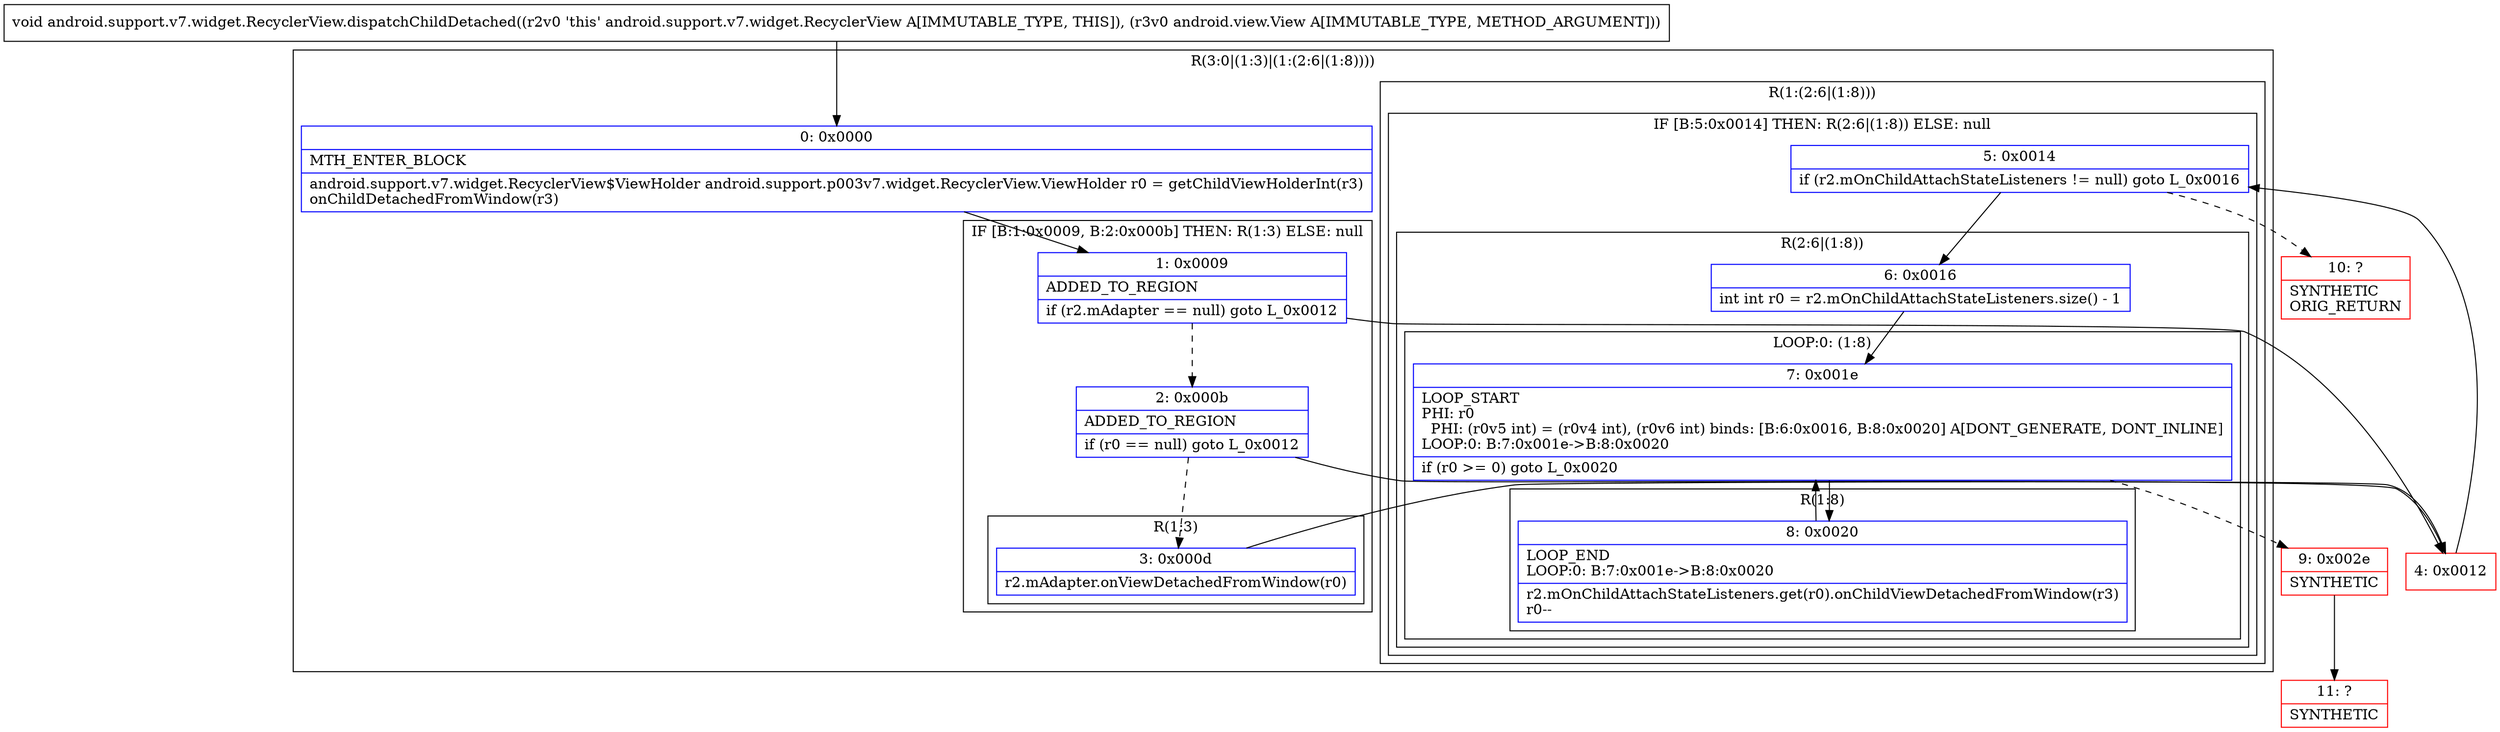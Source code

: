 digraph "CFG forandroid.support.v7.widget.RecyclerView.dispatchChildDetached(Landroid\/view\/View;)V" {
subgraph cluster_Region_564260657 {
label = "R(3:0|(1:3)|(1:(2:6|(1:8))))";
node [shape=record,color=blue];
Node_0 [shape=record,label="{0\:\ 0x0000|MTH_ENTER_BLOCK\l|android.support.v7.widget.RecyclerView$ViewHolder android.support.p003v7.widget.RecyclerView.ViewHolder r0 = getChildViewHolderInt(r3)\lonChildDetachedFromWindow(r3)\l}"];
subgraph cluster_IfRegion_1389708782 {
label = "IF [B:1:0x0009, B:2:0x000b] THEN: R(1:3) ELSE: null";
node [shape=record,color=blue];
Node_1 [shape=record,label="{1\:\ 0x0009|ADDED_TO_REGION\l|if (r2.mAdapter == null) goto L_0x0012\l}"];
Node_2 [shape=record,label="{2\:\ 0x000b|ADDED_TO_REGION\l|if (r0 == null) goto L_0x0012\l}"];
subgraph cluster_Region_1499044846 {
label = "R(1:3)";
node [shape=record,color=blue];
Node_3 [shape=record,label="{3\:\ 0x000d|r2.mAdapter.onViewDetachedFromWindow(r0)\l}"];
}
}
subgraph cluster_Region_1339122438 {
label = "R(1:(2:6|(1:8)))";
node [shape=record,color=blue];
subgraph cluster_IfRegion_1123930345 {
label = "IF [B:5:0x0014] THEN: R(2:6|(1:8)) ELSE: null";
node [shape=record,color=blue];
Node_5 [shape=record,label="{5\:\ 0x0014|if (r2.mOnChildAttachStateListeners != null) goto L_0x0016\l}"];
subgraph cluster_Region_1725536850 {
label = "R(2:6|(1:8))";
node [shape=record,color=blue];
Node_6 [shape=record,label="{6\:\ 0x0016|int int r0 = r2.mOnChildAttachStateListeners.size() \- 1\l}"];
subgraph cluster_LoopRegion_1211050463 {
label = "LOOP:0: (1:8)";
node [shape=record,color=blue];
Node_7 [shape=record,label="{7\:\ 0x001e|LOOP_START\lPHI: r0 \l  PHI: (r0v5 int) = (r0v4 int), (r0v6 int) binds: [B:6:0x0016, B:8:0x0020] A[DONT_GENERATE, DONT_INLINE]\lLOOP:0: B:7:0x001e\-\>B:8:0x0020\l|if (r0 \>= 0) goto L_0x0020\l}"];
subgraph cluster_Region_808316673 {
label = "R(1:8)";
node [shape=record,color=blue];
Node_8 [shape=record,label="{8\:\ 0x0020|LOOP_END\lLOOP:0: B:7:0x001e\-\>B:8:0x0020\l|r2.mOnChildAttachStateListeners.get(r0).onChildViewDetachedFromWindow(r3)\lr0\-\-\l}"];
}
}
}
}
}
}
Node_4 [shape=record,color=red,label="{4\:\ 0x0012}"];
Node_9 [shape=record,color=red,label="{9\:\ 0x002e|SYNTHETIC\l}"];
Node_10 [shape=record,color=red,label="{10\:\ ?|SYNTHETIC\lORIG_RETURN\l}"];
Node_11 [shape=record,color=red,label="{11\:\ ?|SYNTHETIC\l}"];
MethodNode[shape=record,label="{void android.support.v7.widget.RecyclerView.dispatchChildDetached((r2v0 'this' android.support.v7.widget.RecyclerView A[IMMUTABLE_TYPE, THIS]), (r3v0 android.view.View A[IMMUTABLE_TYPE, METHOD_ARGUMENT])) }"];
MethodNode -> Node_0;
Node_0 -> Node_1;
Node_1 -> Node_2[style=dashed];
Node_1 -> Node_4;
Node_2 -> Node_3[style=dashed];
Node_2 -> Node_4;
Node_3 -> Node_4;
Node_5 -> Node_6;
Node_5 -> Node_10[style=dashed];
Node_6 -> Node_7;
Node_7 -> Node_8;
Node_7 -> Node_9[style=dashed];
Node_8 -> Node_7;
Node_4 -> Node_5;
Node_9 -> Node_11;
}


